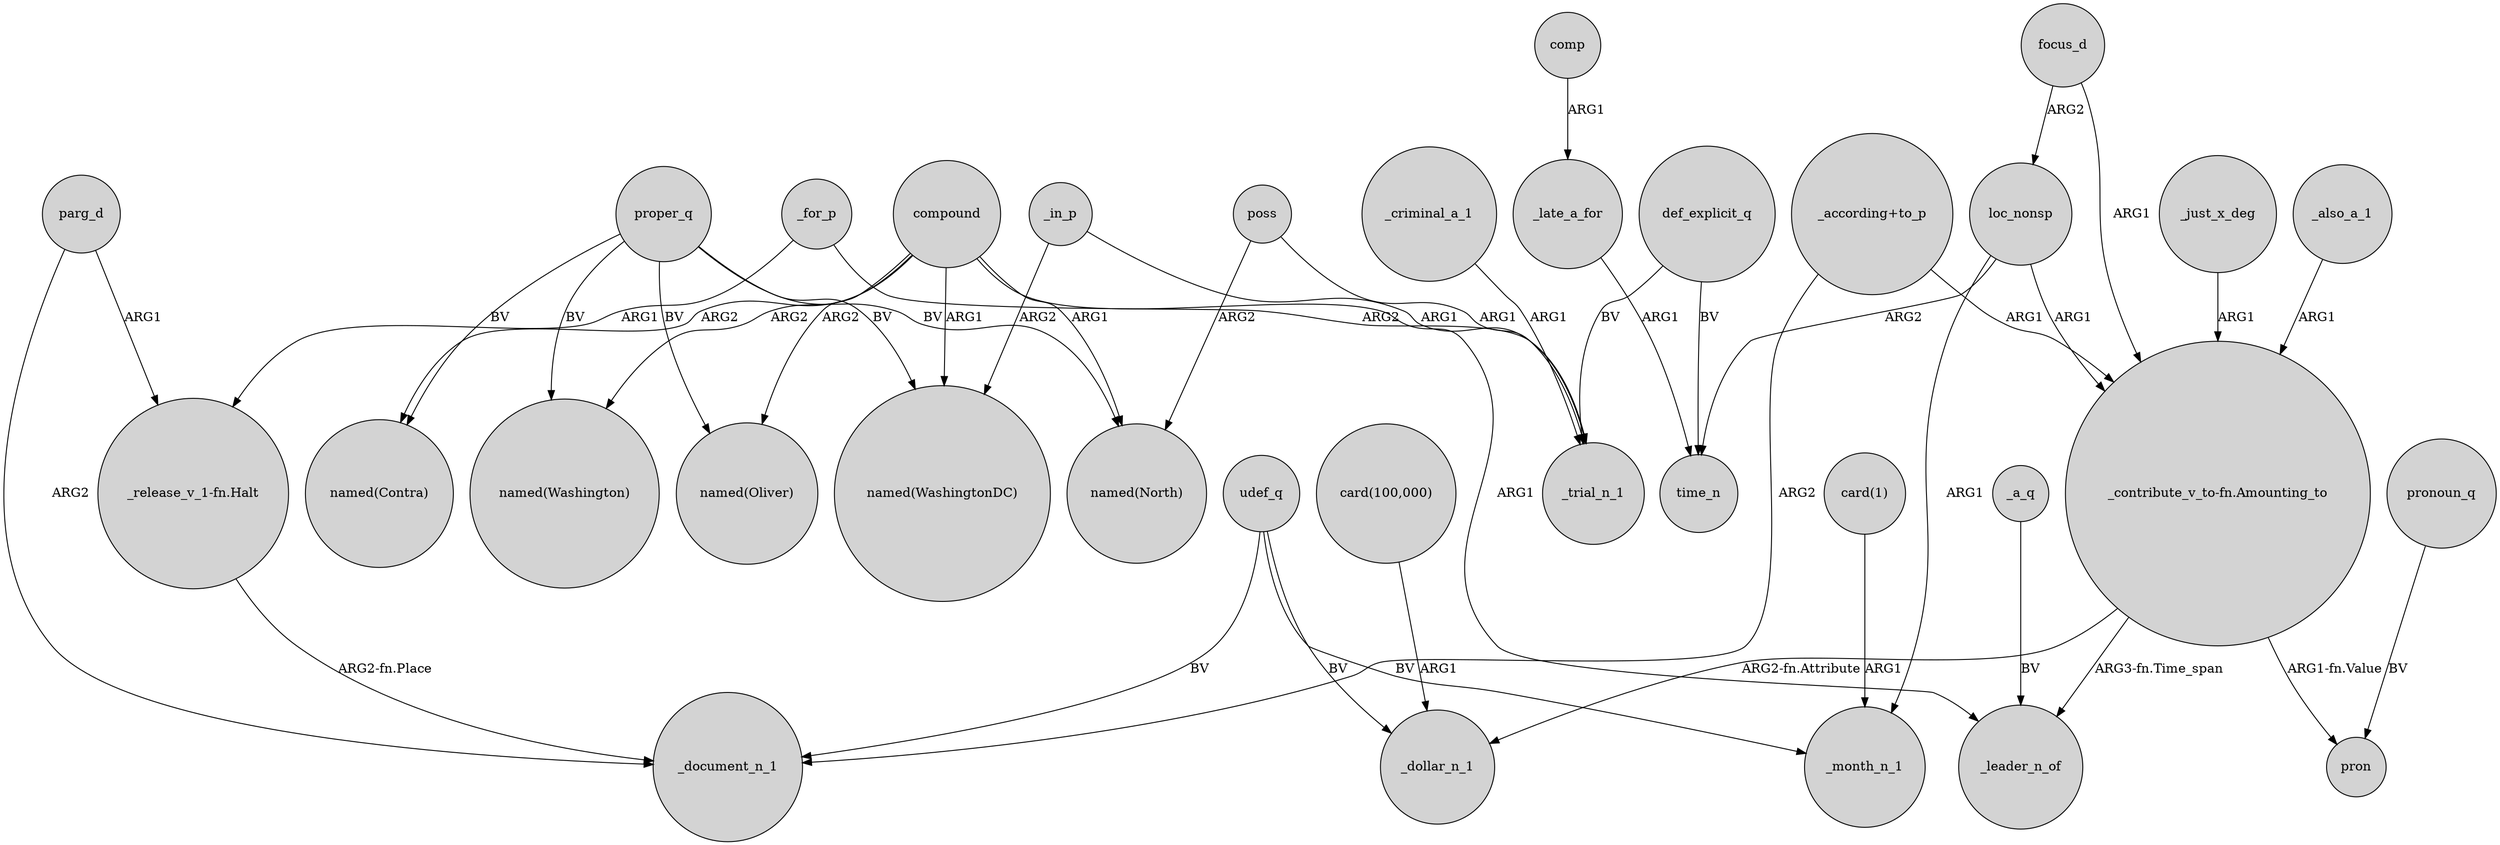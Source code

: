 digraph {
	node [shape=circle style=filled]
	udef_q -> _month_n_1 [label=BV]
	proper_q -> "named(Oliver)" [label=BV]
	proper_q -> "named(North)" [label=BV]
	proper_q -> "named(WashingtonDC)" [label=BV]
	"_according+to_p" -> "_contribute_v_to-fn.Amounting_to" [label=ARG1]
	_in_p -> "named(WashingtonDC)" [label=ARG2]
	compound -> "named(Contra)" [label=ARG2]
	_for_p -> "_release_v_1-fn.Halt" [label=ARG1]
	"_according+to_p" -> _document_n_1 [label=ARG2]
	"card(100,000)" -> _dollar_n_1 [label=ARG1]
	"_contribute_v_to-fn.Amounting_to" -> _leader_n_of [label="ARG3-fn.Time_span"]
	poss -> "named(North)" [label=ARG2]
	focus_d -> loc_nonsp [label=ARG2]
	_a_q -> _leader_n_of [label=BV]
	loc_nonsp -> "_contribute_v_to-fn.Amounting_to" [label=ARG1]
	udef_q -> _document_n_1 [label=BV]
	focus_d -> "_contribute_v_to-fn.Amounting_to" [label=ARG1]
	pronoun_q -> pron [label=BV]
	parg_d -> "_release_v_1-fn.Halt" [label=ARG1]
	"_contribute_v_to-fn.Amounting_to" -> pron [label="ARG1-fn.Value"]
	"card(1)" -> _month_n_1 [label=ARG1]
	_just_x_deg -> "_contribute_v_to-fn.Amounting_to" [label=ARG1]
	"_contribute_v_to-fn.Amounting_to" -> _dollar_n_1 [label="ARG2-fn.Attribute"]
	_late_a_for -> time_n [label=ARG1]
	comp -> _late_a_for [label=ARG1]
	compound -> "named(WashingtonDC)" [label=ARG1]
	def_explicit_q -> _trial_n_1 [label=BV]
	compound -> "named(Washington)" [label=ARG2]
	poss -> _trial_n_1 [label=ARG1]
	_in_p -> _trial_n_1 [label=ARG1]
	udef_q -> _dollar_n_1 [label=BV]
	_criminal_a_1 -> _trial_n_1 [label=ARG1]
	_also_a_1 -> "_contribute_v_to-fn.Amounting_to" [label=ARG1]
	proper_q -> "named(Washington)" [label=BV]
	loc_nonsp -> _month_n_1 [label=ARG1]
	parg_d -> _document_n_1 [label=ARG2]
	def_explicit_q -> time_n [label=BV]
	"_release_v_1-fn.Halt" -> _document_n_1 [label="ARG2-fn.Place"]
	loc_nonsp -> time_n [label=ARG2]
	compound -> _leader_n_of [label=ARG1]
	proper_q -> "named(Contra)" [label=BV]
	compound -> "named(North)" [label=ARG1]
	compound -> "named(Oliver)" [label=ARG2]
	_for_p -> _trial_n_1 [label=ARG2]
}
